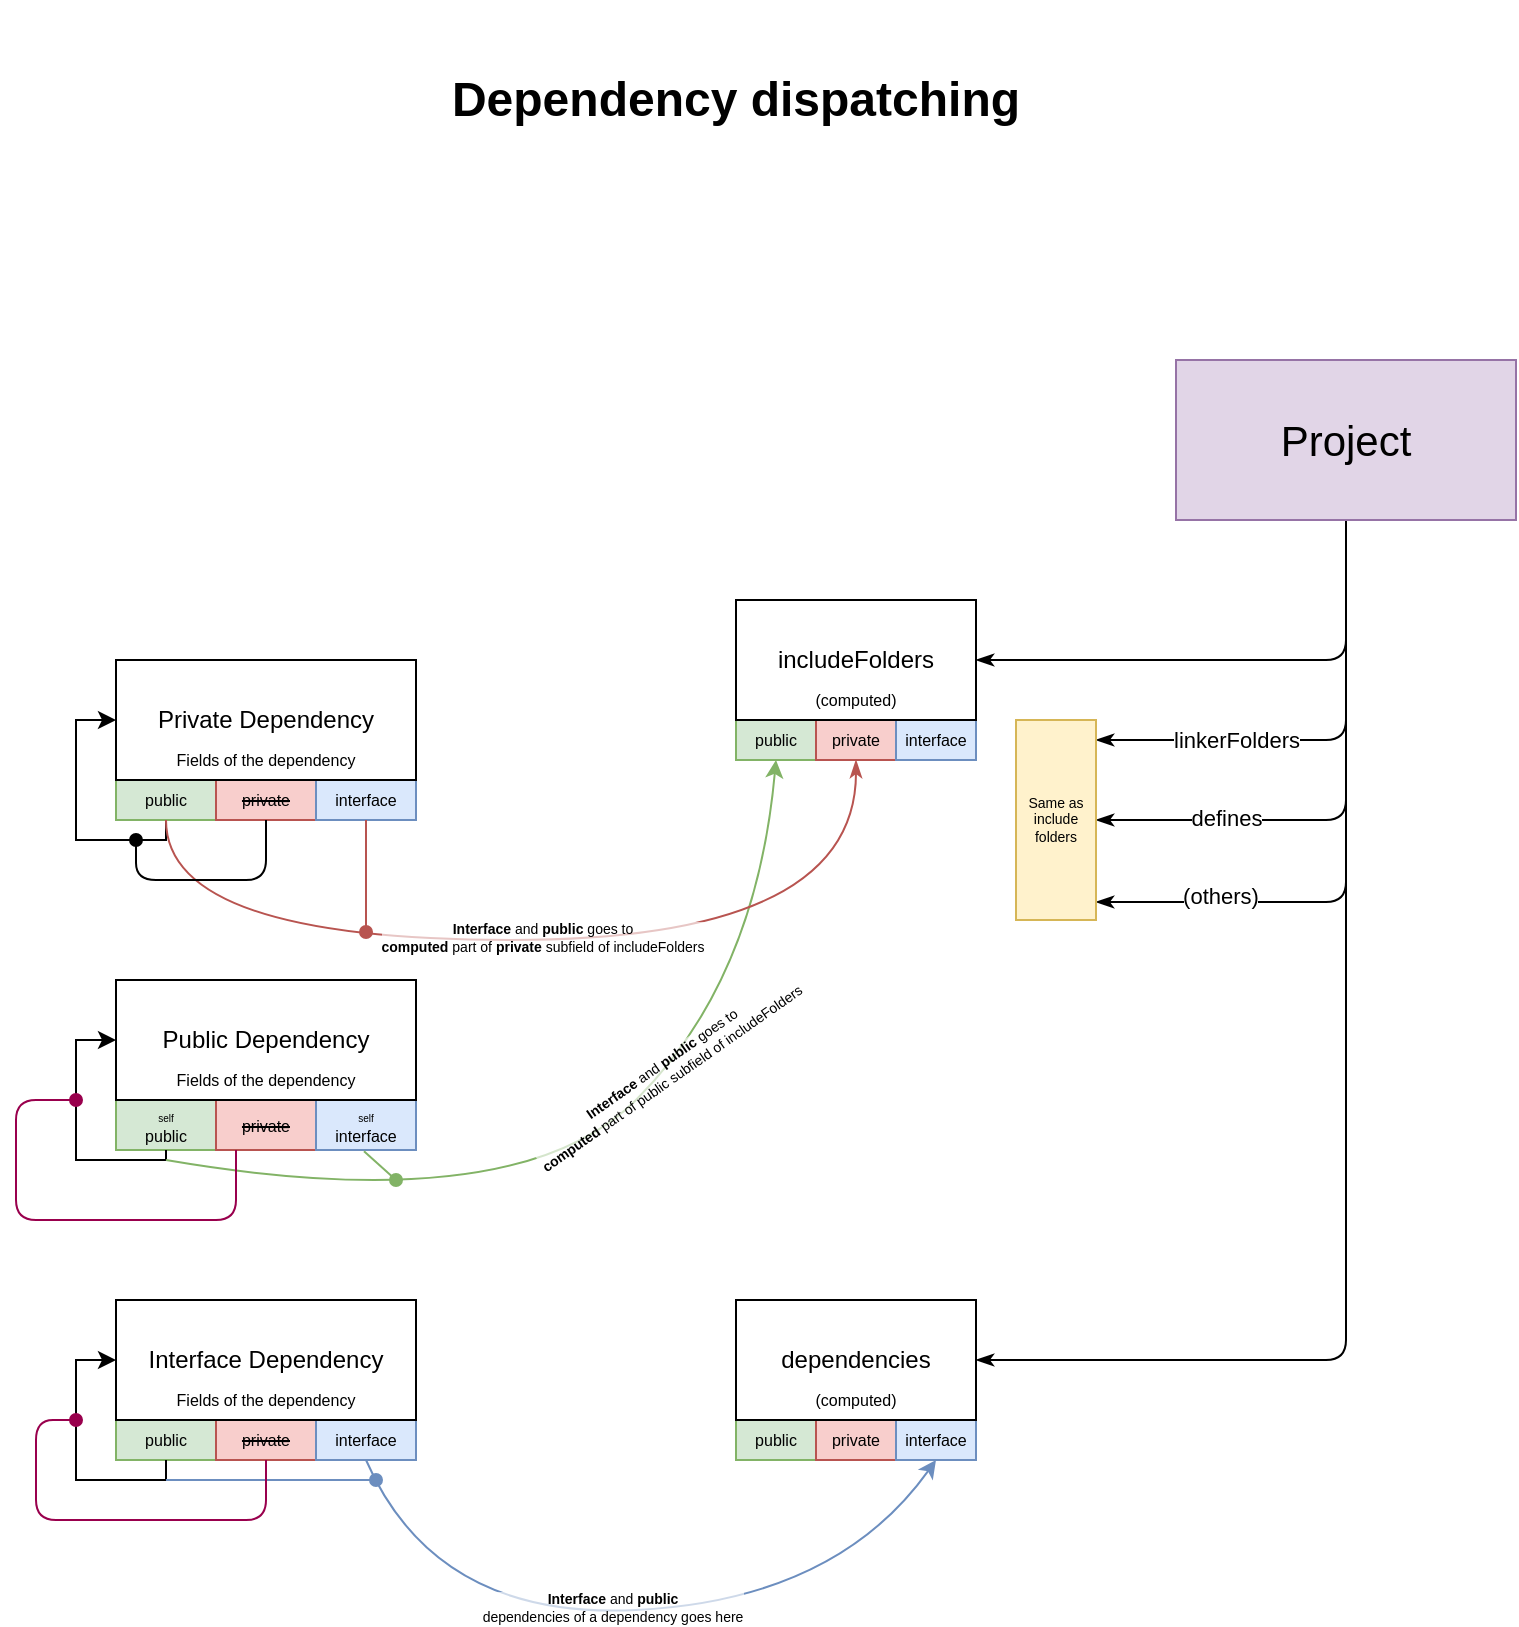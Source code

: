 <mxfile version="12.9.9" type="device"><diagram id="MZfWolQNPJUXIrgSRmJT" name="Page-1"><mxGraphModel dx="1261" dy="1489" grid="1" gridSize="10" guides="1" tooltips="1" connect="1" arrows="1" fold="1" page="1" pageScale="1" pageWidth="827" pageHeight="1169" math="0" shadow="0"><root><mxCell id="0"/><mxCell id="1" parent="0"/><mxCell id="p8bbiLrwKC_Zyssl-GFh-77" style="edgeStyle=orthogonalEdgeStyle;orthogonalLoop=1;jettySize=auto;html=1;entryX=1;entryY=0.5;entryDx=0;entryDy=0;endArrow=classicThin;endFill=1;strokeColor=#000000;fontSize=8;" edge="1" parent="1" source="p8bbiLrwKC_Zyssl-GFh-1" target="p8bbiLrwKC_Zyssl-GFh-5"><mxGeometry relative="1" as="geometry"><Array as="points"><mxPoint x="635" y="280"/></Array></mxGeometry></mxCell><mxCell id="p8bbiLrwKC_Zyssl-GFh-78" style="edgeStyle=orthogonalEdgeStyle;orthogonalLoop=1;jettySize=auto;html=1;entryX=1;entryY=0.5;entryDx=0;entryDy=0;endArrow=classicThin;endFill=1;strokeColor=#000000;fontSize=8;" edge="1" parent="1" source="p8bbiLrwKC_Zyssl-GFh-1" target="p8bbiLrwKC_Zyssl-GFh-58"><mxGeometry relative="1" as="geometry"><Array as="points"><mxPoint x="635" y="630"/></Array></mxGeometry></mxCell><mxCell id="p8bbiLrwKC_Zyssl-GFh-86" style="edgeStyle=orthogonalEdgeStyle;orthogonalLoop=1;jettySize=auto;html=1;endArrow=classicThin;endFill=1;strokeColor=#000000;fontSize=8;" edge="1" parent="1"><mxGeometry relative="1" as="geometry"><mxPoint x="510" y="320" as="targetPoint"/><mxPoint x="635" y="150" as="sourcePoint"/><Array as="points"><mxPoint x="635" y="320"/><mxPoint x="510" y="320"/></Array></mxGeometry></mxCell><mxCell id="p8bbiLrwKC_Zyssl-GFh-87" value="linkerFolders" style="text;html=1;align=center;verticalAlign=middle;resizable=0;points=[];fontSize=11;labelBackgroundColor=#ffffff;" vertex="1" connectable="0" parent="p8bbiLrwKC_Zyssl-GFh-86"><mxGeometry x="0.296" y="-53" relative="1" as="geometry"><mxPoint x="-33.89" y="53" as="offset"/></mxGeometry></mxCell><mxCell id="p8bbiLrwKC_Zyssl-GFh-90" style="edgeStyle=orthogonalEdgeStyle;orthogonalLoop=1;jettySize=auto;html=1;endArrow=classicThin;endFill=1;strokeColor=#000000;fontSize=8;" edge="1" parent="1"><mxGeometry relative="1" as="geometry"><mxPoint x="510.0" y="360" as="targetPoint"/><mxPoint x="635" y="150" as="sourcePoint"/><Array as="points"><mxPoint x="635" y="360"/></Array></mxGeometry></mxCell><mxCell id="p8bbiLrwKC_Zyssl-GFh-91" value="defines" style="text;html=1;align=center;verticalAlign=middle;resizable=0;points=[];fontSize=11;labelBackgroundColor=#ffffff;" vertex="1" connectable="0" parent="p8bbiLrwKC_Zyssl-GFh-90"><mxGeometry x="0.254" y="-56" relative="1" as="geometry"><mxPoint x="-60" y="55" as="offset"/></mxGeometry></mxCell><mxCell id="p8bbiLrwKC_Zyssl-GFh-92" style="edgeStyle=orthogonalEdgeStyle;orthogonalLoop=1;jettySize=auto;html=1;endArrow=classicThin;endFill=1;strokeColor=#000000;fontSize=8;" edge="1" parent="1"><mxGeometry relative="1" as="geometry"><mxPoint x="510" y="400.556" as="targetPoint"/><mxPoint x="635" y="150" as="sourcePoint"/><Array as="points"><mxPoint x="635" y="401"/><mxPoint x="510" y="401"/></Array></mxGeometry></mxCell><mxCell id="p8bbiLrwKC_Zyssl-GFh-93" value="(others)" style="text;html=1;align=center;verticalAlign=middle;resizable=0;points=[];fontSize=11;labelBackgroundColor=#ffffff;fontStyle=0" vertex="1" connectable="0" parent="p8bbiLrwKC_Zyssl-GFh-92"><mxGeometry x="0.332" y="-58" relative="1" as="geometry"><mxPoint x="-5" y="-2.56" as="offset"/></mxGeometry></mxCell><mxCell id="p8bbiLrwKC_Zyssl-GFh-1" value="Project" style="rounded=0;whiteSpace=wrap;html=1;fillColor=#e1d5e7;strokeColor=#9673a6;fontSize=21;" vertex="1" parent="1"><mxGeometry x="550" y="130" width="170" height="80" as="geometry"/></mxCell><mxCell id="p8bbiLrwKC_Zyssl-GFh-13" value="" style="group" vertex="1" connectable="0" parent="1"><mxGeometry x="330" y="250" width="120" height="80" as="geometry"/></mxCell><mxCell id="p8bbiLrwKC_Zyssl-GFh-12" value="" style="group;fillColor=#dae8fc;strokeColor=#6c8ebf;" vertex="1" connectable="0" parent="p8bbiLrwKC_Zyssl-GFh-13"><mxGeometry y="60" width="120" height="20" as="geometry"/></mxCell><mxCell id="p8bbiLrwKC_Zyssl-GFh-9" value="public" style="rounded=0;whiteSpace=wrap;html=1;fontSize=8;fillColor=#d5e8d4;strokeColor=#82b366;" vertex="1" parent="p8bbiLrwKC_Zyssl-GFh-12"><mxGeometry width="40" height="20" as="geometry"/></mxCell><mxCell id="p8bbiLrwKC_Zyssl-GFh-10" value="private" style="rounded=0;whiteSpace=wrap;html=1;fontSize=8;fillColor=#f8cecc;strokeColor=#b85450;" vertex="1" parent="p8bbiLrwKC_Zyssl-GFh-12"><mxGeometry x="40" width="40" height="20" as="geometry"/></mxCell><mxCell id="p8bbiLrwKC_Zyssl-GFh-11" value="interface" style="rounded=0;whiteSpace=wrap;html=1;fontSize=8;fillColor=#dae8fc;strokeColor=#6c8ebf;" vertex="1" parent="p8bbiLrwKC_Zyssl-GFh-12"><mxGeometry x="80" width="40" height="20" as="geometry"/></mxCell><mxCell id="p8bbiLrwKC_Zyssl-GFh-5" value="includeFolders" style="rounded=0;whiteSpace=wrap;html=1;" vertex="1" parent="p8bbiLrwKC_Zyssl-GFh-13"><mxGeometry width="120" height="60" as="geometry"/></mxCell><mxCell id="p8bbiLrwKC_Zyssl-GFh-76" value="(computed)" style="text;html=1;strokeColor=none;fillColor=none;align=center;verticalAlign=middle;whiteSpace=wrap;rounded=0;labelBackgroundColor=#ffffff;fontSize=8;" vertex="1" parent="p8bbiLrwKC_Zyssl-GFh-13"><mxGeometry x="40" y="40" width="40" height="20" as="geometry"/></mxCell><mxCell id="p8bbiLrwKC_Zyssl-GFh-30" value="" style="group" vertex="1" connectable="0" parent="1"><mxGeometry x="20" y="280" width="150" height="80" as="geometry"/></mxCell><mxCell id="p8bbiLrwKC_Zyssl-GFh-25" value="" style="group;fillColor=#dae8fc;strokeColor=#6c8ebf;" vertex="1" connectable="0" parent="p8bbiLrwKC_Zyssl-GFh-30"><mxGeometry y="60" width="150" height="20" as="geometry"/></mxCell><mxCell id="p8bbiLrwKC_Zyssl-GFh-26" value="public" style="rounded=0;whiteSpace=wrap;html=1;fontSize=8;fillColor=#d5e8d4;strokeColor=#82b366;" vertex="1" parent="p8bbiLrwKC_Zyssl-GFh-25"><mxGeometry width="50" height="20" as="geometry"/></mxCell><mxCell id="p8bbiLrwKC_Zyssl-GFh-27" value="&lt;strike&gt;private&lt;/strike&gt;" style="rounded=0;whiteSpace=wrap;html=1;fontSize=8;fillColor=#f8cecc;strokeColor=#b85450;" vertex="1" parent="p8bbiLrwKC_Zyssl-GFh-25"><mxGeometry x="50" width="50" height="20" as="geometry"/></mxCell><mxCell id="p8bbiLrwKC_Zyssl-GFh-28" value="interface" style="rounded=0;whiteSpace=wrap;html=1;fontSize=8;fillColor=#dae8fc;strokeColor=#6c8ebf;" vertex="1" parent="p8bbiLrwKC_Zyssl-GFh-25"><mxGeometry x="100" width="50" height="20" as="geometry"/></mxCell><mxCell id="p8bbiLrwKC_Zyssl-GFh-49" style="edgeStyle=orthogonalEdgeStyle;rounded=0;orthogonalLoop=1;jettySize=auto;html=1;entryX=0;entryY=0.5;entryDx=0;entryDy=0;fontSize=8;" edge="1" parent="p8bbiLrwKC_Zyssl-GFh-30" source="p8bbiLrwKC_Zyssl-GFh-26" target="p8bbiLrwKC_Zyssl-GFh-2"><mxGeometry relative="1" as="geometry"><Array as="points"><mxPoint x="25" y="90"/><mxPoint x="-20" y="90"/><mxPoint x="-20" y="30"/></Array></mxGeometry></mxCell><mxCell id="p8bbiLrwKC_Zyssl-GFh-74" value="" style="group" vertex="1" connectable="0" parent="p8bbiLrwKC_Zyssl-GFh-30"><mxGeometry width="150" height="60" as="geometry"/></mxCell><mxCell id="p8bbiLrwKC_Zyssl-GFh-2" value="Private Dependency" style="rounded=0;whiteSpace=wrap;html=1;" vertex="1" parent="p8bbiLrwKC_Zyssl-GFh-74"><mxGeometry width="150" height="60" as="geometry"/></mxCell><mxCell id="p8bbiLrwKC_Zyssl-GFh-73" value="Fields of the dependency" style="text;html=1;strokeColor=none;fillColor=none;align=center;verticalAlign=middle;whiteSpace=wrap;rounded=0;labelBackgroundColor=#ffffff;fontSize=8;" vertex="1" parent="p8bbiLrwKC_Zyssl-GFh-74"><mxGeometry x="25" y="40" width="100" height="20" as="geometry"/></mxCell><mxCell id="p8bbiLrwKC_Zyssl-GFh-45" value="" style="group" vertex="1" connectable="0" parent="1"><mxGeometry x="20" y="600" width="150" height="80" as="geometry"/></mxCell><mxCell id="p8bbiLrwKC_Zyssl-GFh-41" value="" style="group;fillColor=#dae8fc;strokeColor=#6c8ebf;" vertex="1" connectable="0" parent="p8bbiLrwKC_Zyssl-GFh-45"><mxGeometry y="60" width="150" height="20" as="geometry"/></mxCell><mxCell id="p8bbiLrwKC_Zyssl-GFh-42" value="public" style="rounded=0;whiteSpace=wrap;html=1;fontSize=8;fillColor=#d5e8d4;strokeColor=#82b366;" vertex="1" parent="p8bbiLrwKC_Zyssl-GFh-41"><mxGeometry width="50" height="20" as="geometry"/></mxCell><mxCell id="p8bbiLrwKC_Zyssl-GFh-43" value="&lt;strike&gt;private&lt;/strike&gt;" style="rounded=0;whiteSpace=wrap;html=1;fontSize=8;fillColor=#f8cecc;strokeColor=#b85450;" vertex="1" parent="p8bbiLrwKC_Zyssl-GFh-41"><mxGeometry x="50" width="50" height="20" as="geometry"/></mxCell><mxCell id="p8bbiLrwKC_Zyssl-GFh-44" value="interface" style="rounded=0;whiteSpace=wrap;html=1;fontSize=8;fillColor=#dae8fc;strokeColor=#6c8ebf;" vertex="1" parent="p8bbiLrwKC_Zyssl-GFh-41"><mxGeometry x="100" width="50" height="20" as="geometry"/></mxCell><mxCell id="p8bbiLrwKC_Zyssl-GFh-47" style="edgeStyle=orthogonalEdgeStyle;rounded=0;orthogonalLoop=1;jettySize=auto;html=1;entryX=0;entryY=0.5;entryDx=0;entryDy=0;fontSize=8;" edge="1" parent="p8bbiLrwKC_Zyssl-GFh-45" source="p8bbiLrwKC_Zyssl-GFh-42" target="p8bbiLrwKC_Zyssl-GFh-4"><mxGeometry relative="1" as="geometry"><Array as="points"><mxPoint x="25" y="90"/><mxPoint x="-20" y="90"/><mxPoint x="-20" y="30"/></Array></mxGeometry></mxCell><mxCell id="p8bbiLrwKC_Zyssl-GFh-67" value="" style="group" vertex="1" connectable="0" parent="p8bbiLrwKC_Zyssl-GFh-45"><mxGeometry width="150" height="60" as="geometry"/></mxCell><mxCell id="p8bbiLrwKC_Zyssl-GFh-4" value="Interface Dependency" style="rounded=0;whiteSpace=wrap;html=1;" vertex="1" parent="p8bbiLrwKC_Zyssl-GFh-67"><mxGeometry width="150" height="60" as="geometry"/></mxCell><mxCell id="p8bbiLrwKC_Zyssl-GFh-66" value="Fields of the dependency" style="text;html=1;strokeColor=none;fillColor=none;align=center;verticalAlign=middle;whiteSpace=wrap;rounded=0;labelBackgroundColor=#ffffff;fontSize=8;" vertex="1" parent="p8bbiLrwKC_Zyssl-GFh-67"><mxGeometry x="25" y="40" width="100" height="20" as="geometry"/></mxCell><mxCell id="p8bbiLrwKC_Zyssl-GFh-46" value="" style="group" vertex="1" connectable="0" parent="1"><mxGeometry x="20" y="440" width="150" height="85" as="geometry"/></mxCell><mxCell id="p8bbiLrwKC_Zyssl-GFh-37" value="" style="group;fillColor=#dae8fc;strokeColor=#6c8ebf;" vertex="1" connectable="0" parent="p8bbiLrwKC_Zyssl-GFh-46"><mxGeometry y="60" width="150" height="25" as="geometry"/></mxCell><mxCell id="p8bbiLrwKC_Zyssl-GFh-38" value="&lt;font style=&quot;font-size: 5px&quot;&gt;self&lt;/font&gt;&lt;br&gt;public" style="rounded=0;whiteSpace=wrap;html=1;fontSize=8;fillColor=#d5e8d4;strokeColor=#82b366;" vertex="1" parent="p8bbiLrwKC_Zyssl-GFh-37"><mxGeometry width="50" height="25" as="geometry"/></mxCell><mxCell id="p8bbiLrwKC_Zyssl-GFh-39" value="&lt;strike&gt;private&lt;/strike&gt;" style="rounded=0;whiteSpace=wrap;html=1;fontSize=8;fillColor=#f8cecc;strokeColor=#b85450;" vertex="1" parent="p8bbiLrwKC_Zyssl-GFh-37"><mxGeometry x="50" width="50" height="25" as="geometry"/></mxCell><mxCell id="p8bbiLrwKC_Zyssl-GFh-40" value="&lt;font style=&quot;font-size: 5px&quot;&gt;self&lt;/font&gt;&lt;br&gt;interface" style="rounded=0;whiteSpace=wrap;html=1;fontSize=8;fillColor=#dae8fc;strokeColor=#6c8ebf;" vertex="1" parent="p8bbiLrwKC_Zyssl-GFh-37"><mxGeometry x="100" width="50" height="25" as="geometry"/></mxCell><mxCell id="p8bbiLrwKC_Zyssl-GFh-48" style="edgeStyle=orthogonalEdgeStyle;rounded=0;orthogonalLoop=1;jettySize=auto;html=1;entryX=0;entryY=0.5;entryDx=0;entryDy=0;fontSize=8;" edge="1" parent="p8bbiLrwKC_Zyssl-GFh-46" source="p8bbiLrwKC_Zyssl-GFh-38" target="p8bbiLrwKC_Zyssl-GFh-3"><mxGeometry relative="1" as="geometry"><Array as="points"><mxPoint x="25" y="90"/><mxPoint x="-20" y="90"/><mxPoint x="-20" y="30"/></Array></mxGeometry></mxCell><mxCell id="p8bbiLrwKC_Zyssl-GFh-70" value="" style="group" vertex="1" connectable="0" parent="p8bbiLrwKC_Zyssl-GFh-46"><mxGeometry width="150" height="60" as="geometry"/></mxCell><mxCell id="p8bbiLrwKC_Zyssl-GFh-3" value="Public Dependency" style="rounded=0;whiteSpace=wrap;html=1;" vertex="1" parent="p8bbiLrwKC_Zyssl-GFh-70"><mxGeometry width="150" height="60" as="geometry"/></mxCell><mxCell id="p8bbiLrwKC_Zyssl-GFh-69" value="Fields of the dependency" style="text;html=1;strokeColor=none;fillColor=none;align=center;verticalAlign=middle;whiteSpace=wrap;rounded=0;labelBackgroundColor=#ffffff;fontSize=8;" vertex="1" parent="p8bbiLrwKC_Zyssl-GFh-70"><mxGeometry x="25" y="40" width="100" height="20" as="geometry"/></mxCell><mxCell id="p8bbiLrwKC_Zyssl-GFh-50" value="" style="curved=1;endArrow=classic;html=1;fontSize=8;entryX=0.5;entryY=1;entryDx=0;entryDy=0;fillColor=#d5e8d4;strokeColor=#82b366;" edge="1" parent="1" target="p8bbiLrwKC_Zyssl-GFh-9"><mxGeometry width="50" height="50" relative="1" as="geometry"><mxPoint x="45" y="530" as="sourcePoint"/><mxPoint x="270" y="480" as="targetPoint"/><Array as="points"><mxPoint x="220" y="560"/><mxPoint x="340" y="440"/></Array></mxGeometry></mxCell><mxCell id="p8bbiLrwKC_Zyssl-GFh-95" value="&lt;font face=&quot;Helvetica&quot; style=&quot;font-size: 7px&quot;&gt;&lt;b style=&quot;font-size: 7px&quot;&gt;Interface &lt;/b&gt;and &lt;b style=&quot;font-size: 7px&quot;&gt;public&amp;nbsp;&lt;/b&gt;goes to&lt;br&gt;&lt;b style=&quot;font-size: 7px&quot;&gt;computed &lt;/b&gt;part of public subfield of includeFolders&lt;br style=&quot;font-size: 7px&quot;&gt;&lt;/font&gt;" style="text;html=1;align=center;verticalAlign=middle;resizable=0;points=[];fontSize=7;fontFamily=Lucida Console;labelBackgroundColor=#FFFFFFAA;rotation=-35;" vertex="1" connectable="0" parent="p8bbiLrwKC_Zyssl-GFh-50"><mxGeometry x="0.165" y="6" relative="1" as="geometry"><mxPoint x="15.74" y="-7.26" as="offset"/></mxGeometry></mxCell><mxCell id="p8bbiLrwKC_Zyssl-GFh-52" value="" style="endArrow=oval;html=1;fontSize=8;exitX=0.48;exitY=1.023;exitDx=0;exitDy=0;exitPerimeter=0;endFill=1;fillColor=#d5e8d4;strokeColor=#82b366;" edge="1" parent="1" source="p8bbiLrwKC_Zyssl-GFh-40"><mxGeometry width="50" height="50" relative="1" as="geometry"><mxPoint x="140" y="570" as="sourcePoint"/><mxPoint x="160" y="540" as="targetPoint"/></mxGeometry></mxCell><mxCell id="p8bbiLrwKC_Zyssl-GFh-53" value="" style="group" vertex="1" connectable="0" parent="1"><mxGeometry x="330" y="600" width="120" height="80" as="geometry"/></mxCell><mxCell id="p8bbiLrwKC_Zyssl-GFh-54" value="" style="group;fillColor=#dae8fc;strokeColor=#6c8ebf;" vertex="1" connectable="0" parent="p8bbiLrwKC_Zyssl-GFh-53"><mxGeometry y="60" width="120" height="20" as="geometry"/></mxCell><mxCell id="p8bbiLrwKC_Zyssl-GFh-55" value="public" style="rounded=0;whiteSpace=wrap;html=1;fontSize=8;fillColor=#d5e8d4;strokeColor=#82b366;" vertex="1" parent="p8bbiLrwKC_Zyssl-GFh-54"><mxGeometry width="40" height="20" as="geometry"/></mxCell><mxCell id="p8bbiLrwKC_Zyssl-GFh-56" value="private" style="rounded=0;whiteSpace=wrap;html=1;fontSize=8;fillColor=#f8cecc;strokeColor=#b85450;" vertex="1" parent="p8bbiLrwKC_Zyssl-GFh-54"><mxGeometry x="40" width="40" height="20" as="geometry"/></mxCell><mxCell id="p8bbiLrwKC_Zyssl-GFh-57" value="interface" style="rounded=0;whiteSpace=wrap;html=1;fontSize=8;fillColor=#dae8fc;strokeColor=#6c8ebf;" vertex="1" parent="p8bbiLrwKC_Zyssl-GFh-54"><mxGeometry x="80" width="40" height="20" as="geometry"/></mxCell><mxCell id="p8bbiLrwKC_Zyssl-GFh-58" value="dependencies" style="rounded=0;whiteSpace=wrap;html=1;" vertex="1" parent="p8bbiLrwKC_Zyssl-GFh-53"><mxGeometry width="120" height="60" as="geometry"/></mxCell><mxCell id="p8bbiLrwKC_Zyssl-GFh-75" value="(computed)" style="text;html=1;strokeColor=none;fillColor=none;align=center;verticalAlign=middle;whiteSpace=wrap;rounded=0;labelBackgroundColor=#ffffff;fontSize=8;" vertex="1" parent="p8bbiLrwKC_Zyssl-GFh-53"><mxGeometry x="40" y="40" width="40" height="20" as="geometry"/></mxCell><mxCell id="p8bbiLrwKC_Zyssl-GFh-59" value="" style="endArrow=classic;html=1;fontSize=8;entryX=0.5;entryY=1;entryDx=0;entryDy=0;exitX=0.5;exitY=1;exitDx=0;exitDy=0;strokeColor=#6c8ebf;curved=1;fillColor=#dae8fc;" edge="1" parent="1" source="p8bbiLrwKC_Zyssl-GFh-44" target="p8bbiLrwKC_Zyssl-GFh-57"><mxGeometry width="50" height="50" relative="1" as="geometry"><mxPoint x="60" y="810" as="sourcePoint"/><mxPoint x="120" y="780" as="targetPoint"/><Array as="points"><mxPoint x="180" y="760"/><mxPoint x="380" y="750"/></Array></mxGeometry></mxCell><mxCell id="p8bbiLrwKC_Zyssl-GFh-61" value="&lt;b style=&quot;font-size: 7px;&quot;&gt;Interface &lt;/b&gt;and &lt;b style=&quot;font-size: 7px;&quot;&gt;public&lt;br style=&quot;font-size: 7px;&quot;&gt;&lt;/b&gt;dependencies of a dependency goes here" style="text;html=1;align=center;verticalAlign=middle;resizable=0;points=[];fontSize=7;labelBackgroundColor=#FFFFFFAA;" vertex="1" connectable="0" parent="p8bbiLrwKC_Zyssl-GFh-59"><mxGeometry x="-0.062" y="2" relative="1" as="geometry"><mxPoint as="offset"/></mxGeometry></mxCell><mxCell id="p8bbiLrwKC_Zyssl-GFh-62" style="edgeStyle=orthogonalEdgeStyle;orthogonalLoop=1;jettySize=auto;html=1;endArrow=oval;endFill=1;strokeColor=#6c8ebf;fontSize=8;fillColor=#dae8fc;" edge="1" parent="1"><mxGeometry relative="1" as="geometry"><mxPoint x="150" y="690" as="targetPoint"/><mxPoint x="45" y="690" as="sourcePoint"/><Array as="points"><mxPoint x="140" y="690"/><mxPoint x="140" y="690"/></Array></mxGeometry></mxCell><mxCell id="p8bbiLrwKC_Zyssl-GFh-64" style="edgeStyle=orthogonalEdgeStyle;orthogonalLoop=1;jettySize=auto;html=1;endArrow=oval;endFill=1;strokeColor=#99004D;fontSize=8;" edge="1" parent="1" source="p8bbiLrwKC_Zyssl-GFh-39"><mxGeometry relative="1" as="geometry"><mxPoint y="500" as="targetPoint"/><Array as="points"><mxPoint x="80" y="560"/><mxPoint x="-30" y="560"/><mxPoint x="-30" y="500"/></Array></mxGeometry></mxCell><mxCell id="p8bbiLrwKC_Zyssl-GFh-65" style="edgeStyle=orthogonalEdgeStyle;orthogonalLoop=1;jettySize=auto;html=1;endArrow=oval;endFill=1;strokeColor=#99004D;fontSize=8;" edge="1" parent="1" source="p8bbiLrwKC_Zyssl-GFh-43"><mxGeometry relative="1" as="geometry"><mxPoint y="660" as="targetPoint"/><Array as="points"><mxPoint x="95" y="710"/><mxPoint x="-20" y="710"/><mxPoint x="-20" y="660"/></Array></mxGeometry></mxCell><mxCell id="p8bbiLrwKC_Zyssl-GFh-94" value="Same as include folders" style="rounded=0;whiteSpace=wrap;html=1;labelBackgroundColor=none;fontSize=7;fillColor=#fff2cc;strokeColor=#d6b656;" vertex="1" parent="1"><mxGeometry x="470" y="310" width="40" height="100" as="geometry"/></mxCell><mxCell id="p8bbiLrwKC_Zyssl-GFh-96" style="edgeStyle=orthogonalEdgeStyle;orthogonalLoop=1;jettySize=auto;html=1;entryX=0.5;entryY=1;entryDx=0;entryDy=0;endArrow=classicThin;endFill=1;strokeColor=#b85450;fontFamily=Lucida Console;fontSize=11;curved=1;fillColor=#f8cecc;" edge="1" parent="1" source="p8bbiLrwKC_Zyssl-GFh-26" target="p8bbiLrwKC_Zyssl-GFh-10"><mxGeometry relative="1" as="geometry"><Array as="points"><mxPoint x="45" y="420"/><mxPoint x="390" y="420"/></Array></mxGeometry></mxCell><mxCell id="p8bbiLrwKC_Zyssl-GFh-101" value="&lt;font face=&quot;Helvetica&quot; style=&quot;font-size: 7px;&quot;&gt;&lt;b style=&quot;font-size: 7px;&quot;&gt;Interface &lt;/b&gt;and &lt;b style=&quot;font-size: 7px;&quot;&gt;public&amp;nbsp;&lt;/b&gt;goes to&lt;br style=&quot;font-size: 7px;&quot;&gt;&lt;b style=&quot;font-size: 7px;&quot;&gt;computed &lt;/b&gt;part of &lt;b style=&quot;font-size: 7px;&quot;&gt;private&lt;/b&gt; subfield of includeFolders&lt;/font&gt;" style="text;html=1;align=center;verticalAlign=middle;resizable=0;points=[];fontSize=7;fontFamily=Lucida Console;labelBackgroundColor=#FFFFFFAA;" vertex="1" connectable="0" parent="p8bbiLrwKC_Zyssl-GFh-96"><mxGeometry x="-0.001" y="1" relative="1" as="geometry"><mxPoint as="offset"/></mxGeometry></mxCell><mxCell id="p8bbiLrwKC_Zyssl-GFh-97" style="edgeStyle=orthogonalEdgeStyle;orthogonalLoop=1;jettySize=auto;html=1;exitX=0.5;exitY=1;exitDx=0;exitDy=0;endArrow=oval;endFill=1;strokeColor=#b85450;fontFamily=Lucida Console;fontSize=11;fillColor=#f8cecc;" edge="1" parent="1" source="p8bbiLrwKC_Zyssl-GFh-28"><mxGeometry relative="1" as="geometry"><mxPoint x="145" y="416" as="targetPoint"/></mxGeometry></mxCell><mxCell id="p8bbiLrwKC_Zyssl-GFh-99" style="edgeStyle=orthogonalEdgeStyle;orthogonalLoop=1;jettySize=auto;html=1;endArrow=oval;endFill=1;strokeColor=#000000;fontSize=8;" edge="1" parent="1"><mxGeometry relative="1" as="geometry"><mxPoint x="30" y="370" as="targetPoint"/><mxPoint x="95" y="360" as="sourcePoint"/><Array as="points"><mxPoint x="95" y="390"/><mxPoint x="30" y="390"/></Array></mxGeometry></mxCell><mxCell id="p8bbiLrwKC_Zyssl-GFh-104" value="&lt;h1 style=&quot;font-size: 24px;&quot;&gt;Dependency dispatching&lt;/h1&gt;" style="text;html=1;strokeColor=none;fillColor=none;spacing=5;spacingTop=0;whiteSpace=wrap;overflow=hidden;rounded=0;labelBackgroundColor=#FFFFFFAA;fontFamily=Helvetica;fontSize=24;align=center;verticalAlign=middle;" vertex="1" parent="1"><mxGeometry x="150" y="-50" width="360" height="100" as="geometry"/></mxCell></root></mxGraphModel></diagram></mxfile>